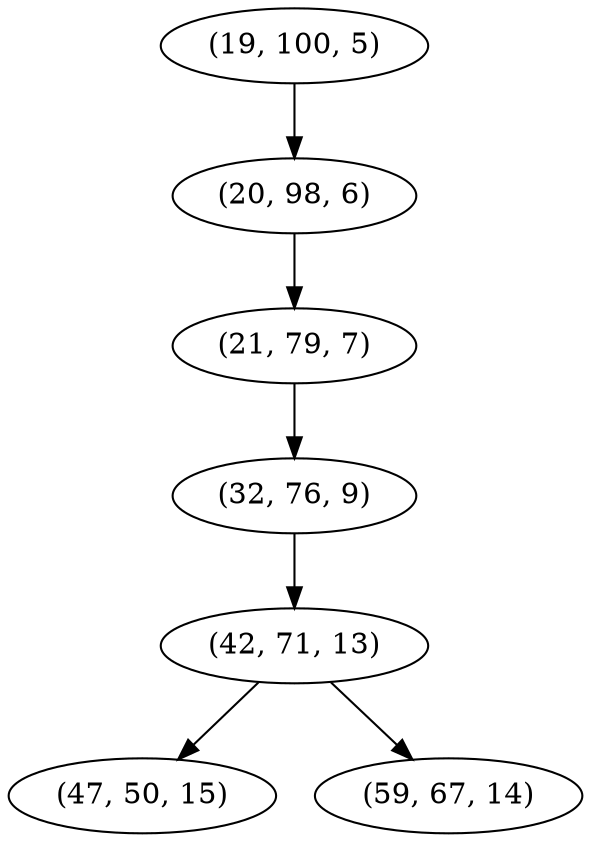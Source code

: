 digraph tree {
    "(19, 100, 5)";
    "(20, 98, 6)";
    "(21, 79, 7)";
    "(32, 76, 9)";
    "(42, 71, 13)";
    "(47, 50, 15)";
    "(59, 67, 14)";
    "(19, 100, 5)" -> "(20, 98, 6)";
    "(20, 98, 6)" -> "(21, 79, 7)";
    "(21, 79, 7)" -> "(32, 76, 9)";
    "(32, 76, 9)" -> "(42, 71, 13)";
    "(42, 71, 13)" -> "(47, 50, 15)";
    "(42, 71, 13)" -> "(59, 67, 14)";
}
